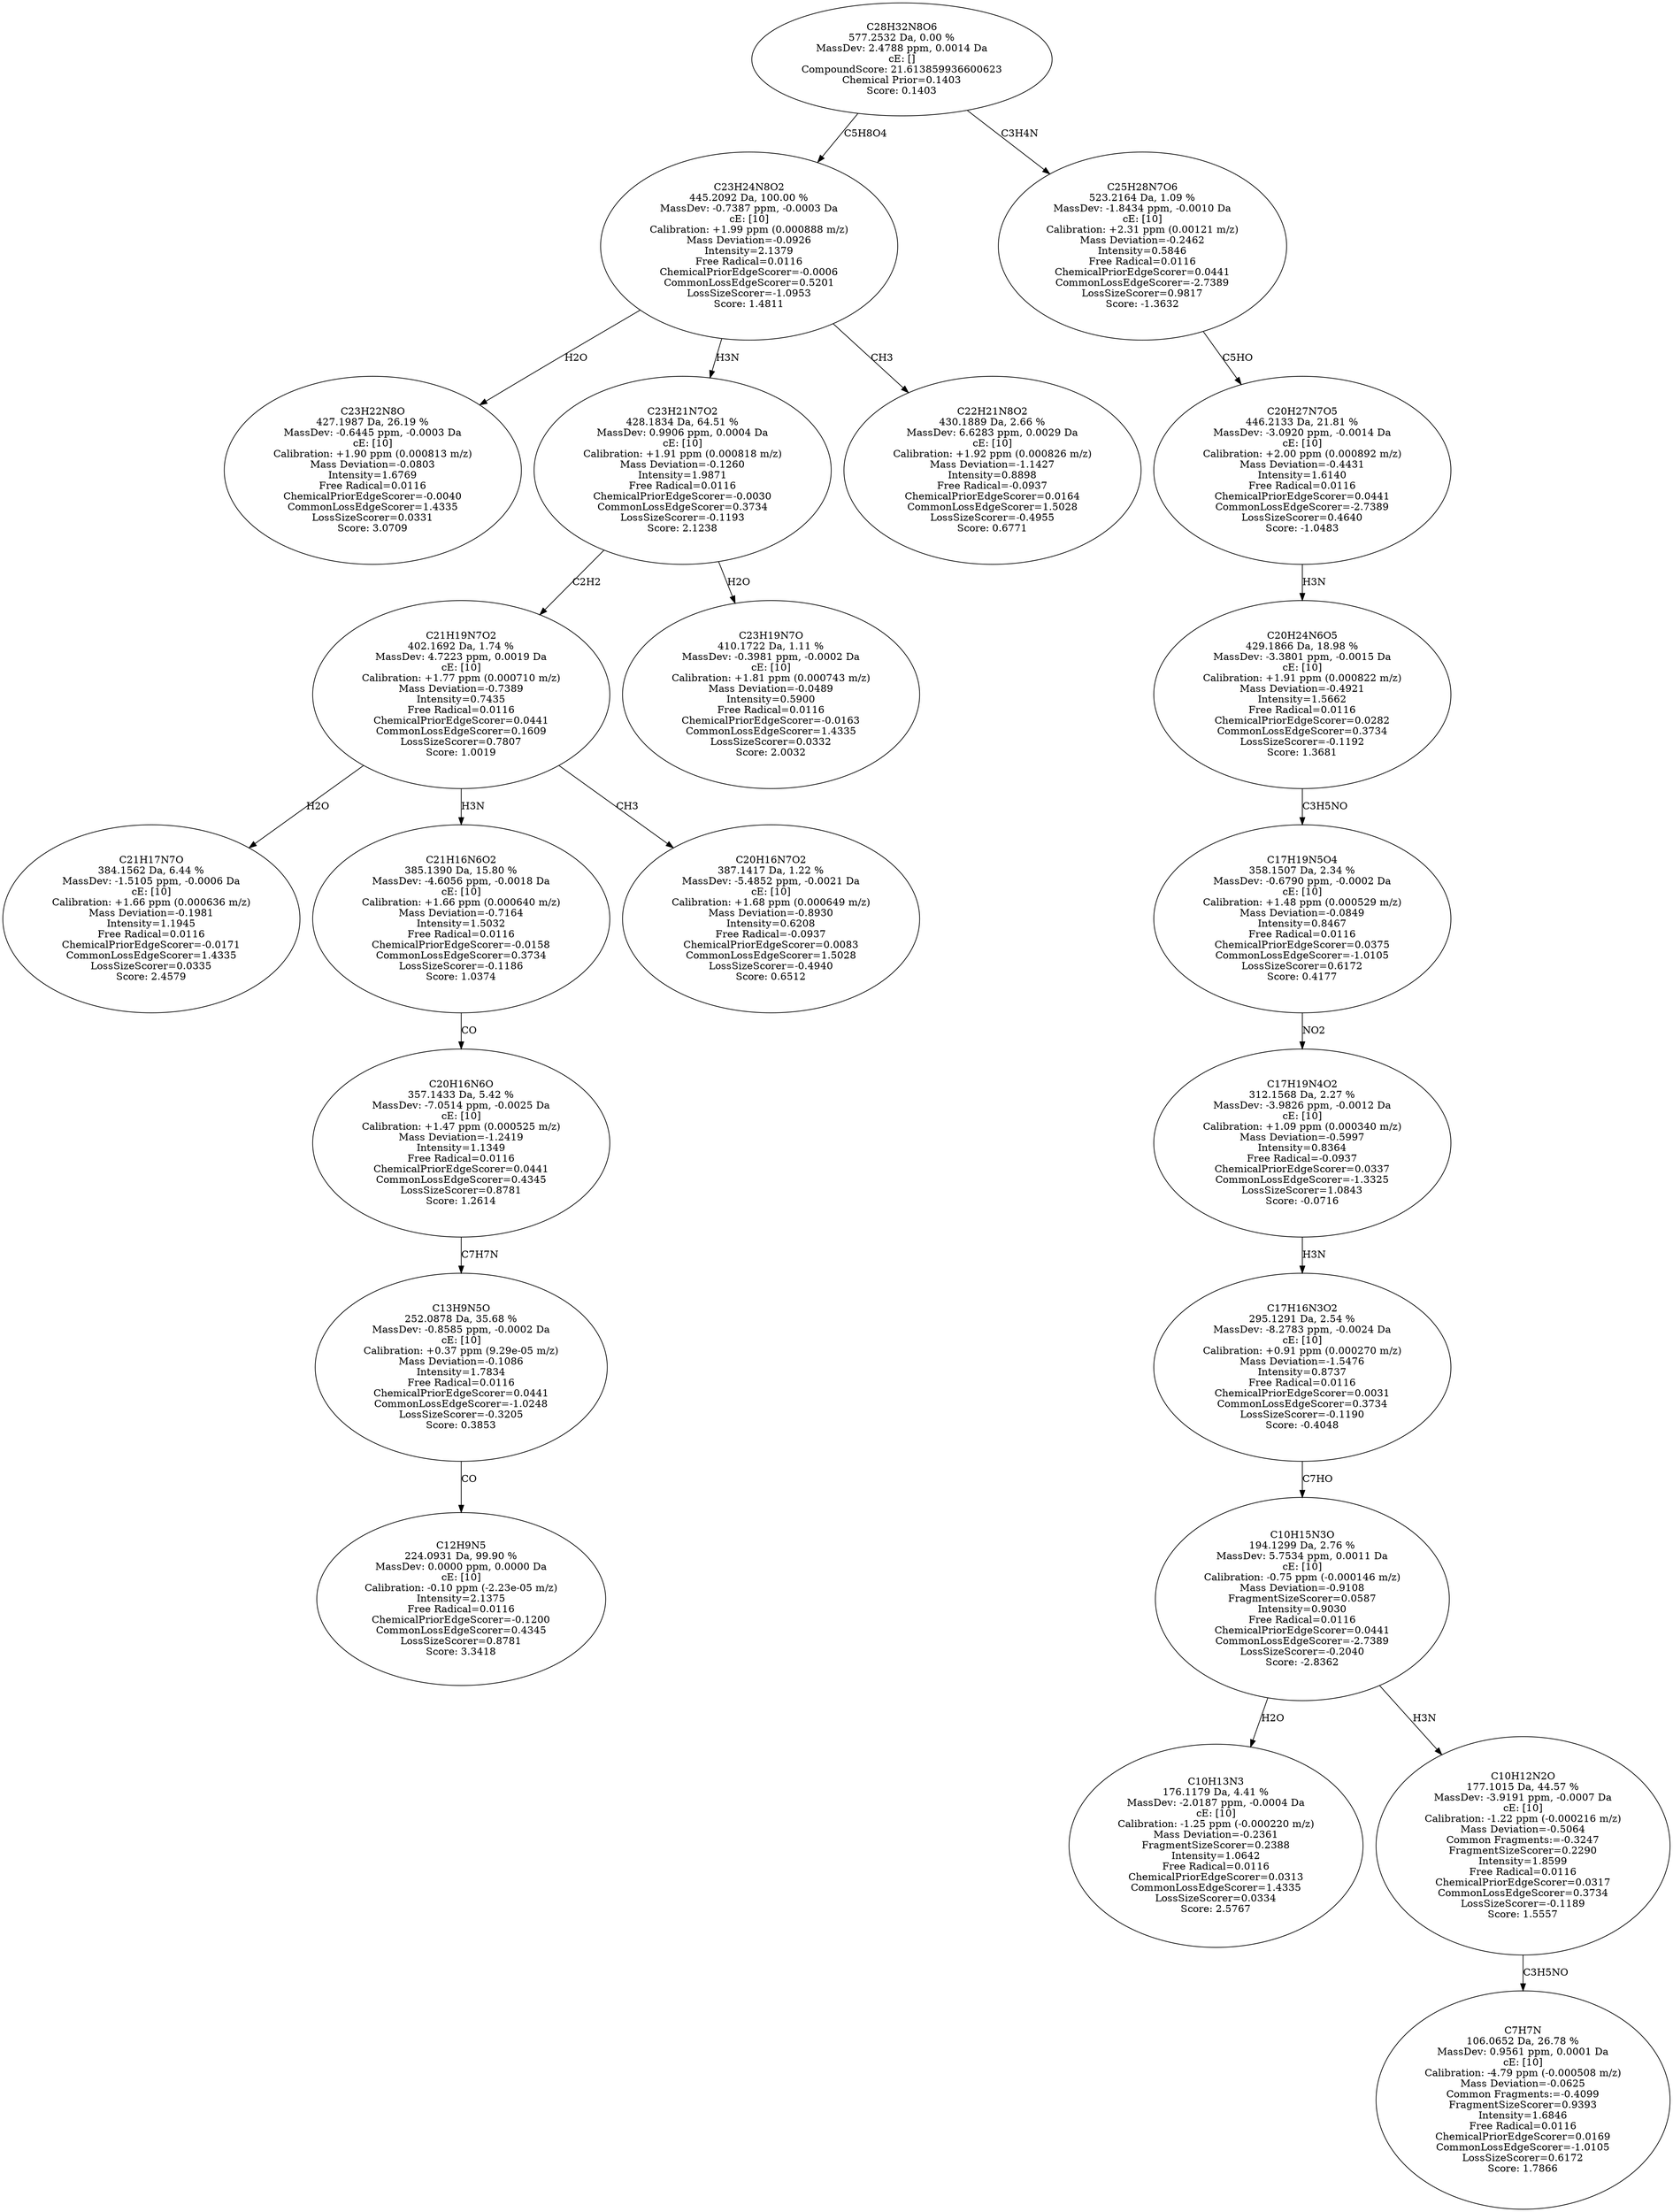 strict digraph {
v1 [label="C23H22N8O\n427.1987 Da, 26.19 %\nMassDev: -0.6445 ppm, -0.0003 Da\ncE: [10]\nCalibration: +1.90 ppm (0.000813 m/z)\nMass Deviation=-0.0803\nIntensity=1.6769\nFree Radical=0.0116\nChemicalPriorEdgeScorer=-0.0040\nCommonLossEdgeScorer=1.4335\nLossSizeScorer=0.0331\nScore: 3.0709"];
v2 [label="C21H17N7O\n384.1562 Da, 6.44 %\nMassDev: -1.5105 ppm, -0.0006 Da\ncE: [10]\nCalibration: +1.66 ppm (0.000636 m/z)\nMass Deviation=-0.1981\nIntensity=1.1945\nFree Radical=0.0116\nChemicalPriorEdgeScorer=-0.0171\nCommonLossEdgeScorer=1.4335\nLossSizeScorer=0.0335\nScore: 2.4579"];
v3 [label="C12H9N5\n224.0931 Da, 99.90 %\nMassDev: 0.0000 ppm, 0.0000 Da\ncE: [10]\nCalibration: -0.10 ppm (-2.23e-05 m/z)\nIntensity=2.1375\nFree Radical=0.0116\nChemicalPriorEdgeScorer=-0.1200\nCommonLossEdgeScorer=0.4345\nLossSizeScorer=0.8781\nScore: 3.3418"];
v4 [label="C13H9N5O\n252.0878 Da, 35.68 %\nMassDev: -0.8585 ppm, -0.0002 Da\ncE: [10]\nCalibration: +0.37 ppm (9.29e-05 m/z)\nMass Deviation=-0.1086\nIntensity=1.7834\nFree Radical=0.0116\nChemicalPriorEdgeScorer=0.0441\nCommonLossEdgeScorer=-1.0248\nLossSizeScorer=-0.3205\nScore: 0.3853"];
v5 [label="C20H16N6O\n357.1433 Da, 5.42 %\nMassDev: -7.0514 ppm, -0.0025 Da\ncE: [10]\nCalibration: +1.47 ppm (0.000525 m/z)\nMass Deviation=-1.2419\nIntensity=1.1349\nFree Radical=0.0116\nChemicalPriorEdgeScorer=0.0441\nCommonLossEdgeScorer=0.4345\nLossSizeScorer=0.8781\nScore: 1.2614"];
v6 [label="C21H16N6O2\n385.1390 Da, 15.80 %\nMassDev: -4.6056 ppm, -0.0018 Da\ncE: [10]\nCalibration: +1.66 ppm (0.000640 m/z)\nMass Deviation=-0.7164\nIntensity=1.5032\nFree Radical=0.0116\nChemicalPriorEdgeScorer=-0.0158\nCommonLossEdgeScorer=0.3734\nLossSizeScorer=-0.1186\nScore: 1.0374"];
v7 [label="C20H16N7O2\n387.1417 Da, 1.22 %\nMassDev: -5.4852 ppm, -0.0021 Da\ncE: [10]\nCalibration: +1.68 ppm (0.000649 m/z)\nMass Deviation=-0.8930\nIntensity=0.6208\nFree Radical=-0.0937\nChemicalPriorEdgeScorer=0.0083\nCommonLossEdgeScorer=1.5028\nLossSizeScorer=-0.4940\nScore: 0.6512"];
v8 [label="C21H19N7O2\n402.1692 Da, 1.74 %\nMassDev: 4.7223 ppm, 0.0019 Da\ncE: [10]\nCalibration: +1.77 ppm (0.000710 m/z)\nMass Deviation=-0.7389\nIntensity=0.7435\nFree Radical=0.0116\nChemicalPriorEdgeScorer=0.0441\nCommonLossEdgeScorer=0.1609\nLossSizeScorer=0.7807\nScore: 1.0019"];
v9 [label="C23H19N7O\n410.1722 Da, 1.11 %\nMassDev: -0.3981 ppm, -0.0002 Da\ncE: [10]\nCalibration: +1.81 ppm (0.000743 m/z)\nMass Deviation=-0.0489\nIntensity=0.5900\nFree Radical=0.0116\nChemicalPriorEdgeScorer=-0.0163\nCommonLossEdgeScorer=1.4335\nLossSizeScorer=0.0332\nScore: 2.0032"];
v10 [label="C23H21N7O2\n428.1834 Da, 64.51 %\nMassDev: 0.9906 ppm, 0.0004 Da\ncE: [10]\nCalibration: +1.91 ppm (0.000818 m/z)\nMass Deviation=-0.1260\nIntensity=1.9871\nFree Radical=0.0116\nChemicalPriorEdgeScorer=-0.0030\nCommonLossEdgeScorer=0.3734\nLossSizeScorer=-0.1193\nScore: 2.1238"];
v11 [label="C22H21N8O2\n430.1889 Da, 2.66 %\nMassDev: 6.6283 ppm, 0.0029 Da\ncE: [10]\nCalibration: +1.92 ppm (0.000826 m/z)\nMass Deviation=-1.1427\nIntensity=0.8898\nFree Radical=-0.0937\nChemicalPriorEdgeScorer=0.0164\nCommonLossEdgeScorer=1.5028\nLossSizeScorer=-0.4955\nScore: 0.6771"];
v12 [label="C23H24N8O2\n445.2092 Da, 100.00 %\nMassDev: -0.7387 ppm, -0.0003 Da\ncE: [10]\nCalibration: +1.99 ppm (0.000888 m/z)\nMass Deviation=-0.0926\nIntensity=2.1379\nFree Radical=0.0116\nChemicalPriorEdgeScorer=-0.0006\nCommonLossEdgeScorer=0.5201\nLossSizeScorer=-1.0953\nScore: 1.4811"];
v13 [label="C10H13N3\n176.1179 Da, 4.41 %\nMassDev: -2.0187 ppm, -0.0004 Da\ncE: [10]\nCalibration: -1.25 ppm (-0.000220 m/z)\nMass Deviation=-0.2361\nFragmentSizeScorer=0.2388\nIntensity=1.0642\nFree Radical=0.0116\nChemicalPriorEdgeScorer=0.0313\nCommonLossEdgeScorer=1.4335\nLossSizeScorer=0.0334\nScore: 2.5767"];
v14 [label="C7H7N\n106.0652 Da, 26.78 %\nMassDev: 0.9561 ppm, 0.0001 Da\ncE: [10]\nCalibration: -4.79 ppm (-0.000508 m/z)\nMass Deviation=-0.0625\nCommon Fragments:=-0.4099\nFragmentSizeScorer=0.9393\nIntensity=1.6846\nFree Radical=0.0116\nChemicalPriorEdgeScorer=0.0169\nCommonLossEdgeScorer=-1.0105\nLossSizeScorer=0.6172\nScore: 1.7866"];
v15 [label="C10H12N2O\n177.1015 Da, 44.57 %\nMassDev: -3.9191 ppm, -0.0007 Da\ncE: [10]\nCalibration: -1.22 ppm (-0.000216 m/z)\nMass Deviation=-0.5064\nCommon Fragments:=-0.3247\nFragmentSizeScorer=0.2290\nIntensity=1.8599\nFree Radical=0.0116\nChemicalPriorEdgeScorer=0.0317\nCommonLossEdgeScorer=0.3734\nLossSizeScorer=-0.1189\nScore: 1.5557"];
v16 [label="C10H15N3O\n194.1299 Da, 2.76 %\nMassDev: 5.7534 ppm, 0.0011 Da\ncE: [10]\nCalibration: -0.75 ppm (-0.000146 m/z)\nMass Deviation=-0.9108\nFragmentSizeScorer=0.0587\nIntensity=0.9030\nFree Radical=0.0116\nChemicalPriorEdgeScorer=0.0441\nCommonLossEdgeScorer=-2.7389\nLossSizeScorer=-0.2040\nScore: -2.8362"];
v17 [label="C17H16N3O2\n295.1291 Da, 2.54 %\nMassDev: -8.2783 ppm, -0.0024 Da\ncE: [10]\nCalibration: +0.91 ppm (0.000270 m/z)\nMass Deviation=-1.5476\nIntensity=0.8737\nFree Radical=0.0116\nChemicalPriorEdgeScorer=0.0031\nCommonLossEdgeScorer=0.3734\nLossSizeScorer=-0.1190\nScore: -0.4048"];
v18 [label="C17H19N4O2\n312.1568 Da, 2.27 %\nMassDev: -3.9826 ppm, -0.0012 Da\ncE: [10]\nCalibration: +1.09 ppm (0.000340 m/z)\nMass Deviation=-0.5997\nIntensity=0.8364\nFree Radical=-0.0937\nChemicalPriorEdgeScorer=0.0337\nCommonLossEdgeScorer=-1.3325\nLossSizeScorer=1.0843\nScore: -0.0716"];
v19 [label="C17H19N5O4\n358.1507 Da, 2.34 %\nMassDev: -0.6790 ppm, -0.0002 Da\ncE: [10]\nCalibration: +1.48 ppm (0.000529 m/z)\nMass Deviation=-0.0849\nIntensity=0.8467\nFree Radical=0.0116\nChemicalPriorEdgeScorer=0.0375\nCommonLossEdgeScorer=-1.0105\nLossSizeScorer=0.6172\nScore: 0.4177"];
v20 [label="C20H24N6O5\n429.1866 Da, 18.98 %\nMassDev: -3.3801 ppm, -0.0015 Da\ncE: [10]\nCalibration: +1.91 ppm (0.000822 m/z)\nMass Deviation=-0.4921\nIntensity=1.5662\nFree Radical=0.0116\nChemicalPriorEdgeScorer=0.0282\nCommonLossEdgeScorer=0.3734\nLossSizeScorer=-0.1192\nScore: 1.3681"];
v21 [label="C20H27N7O5\n446.2133 Da, 21.81 %\nMassDev: -3.0920 ppm, -0.0014 Da\ncE: [10]\nCalibration: +2.00 ppm (0.000892 m/z)\nMass Deviation=-0.4431\nIntensity=1.6140\nFree Radical=0.0116\nChemicalPriorEdgeScorer=0.0441\nCommonLossEdgeScorer=-2.7389\nLossSizeScorer=0.4640\nScore: -1.0483"];
v22 [label="C25H28N7O6\n523.2164 Da, 1.09 %\nMassDev: -1.8434 ppm, -0.0010 Da\ncE: [10]\nCalibration: +2.31 ppm (0.00121 m/z)\nMass Deviation=-0.2462\nIntensity=0.5846\nFree Radical=0.0116\nChemicalPriorEdgeScorer=0.0441\nCommonLossEdgeScorer=-2.7389\nLossSizeScorer=0.9817\nScore: -1.3632"];
v23 [label="C28H32N8O6\n577.2532 Da, 0.00 %\nMassDev: 2.4788 ppm, 0.0014 Da\ncE: []\nCompoundScore: 21.613859936600623\nChemical Prior=0.1403\nScore: 0.1403"];
v12 -> v1 [label="H2O"];
v8 -> v2 [label="H2O"];
v4 -> v3 [label="CO"];
v5 -> v4 [label="C7H7N"];
v6 -> v5 [label="CO"];
v8 -> v6 [label="H3N"];
v8 -> v7 [label="CH3"];
v10 -> v8 [label="C2H2"];
v10 -> v9 [label="H2O"];
v12 -> v10 [label="H3N"];
v12 -> v11 [label="CH3"];
v23 -> v12 [label="C5H8O4"];
v16 -> v13 [label="H2O"];
v15 -> v14 [label="C3H5NO"];
v16 -> v15 [label="H3N"];
v17 -> v16 [label="C7HO"];
v18 -> v17 [label="H3N"];
v19 -> v18 [label="NO2"];
v20 -> v19 [label="C3H5NO"];
v21 -> v20 [label="H3N"];
v22 -> v21 [label="C5HO"];
v23 -> v22 [label="C3H4N"];
}